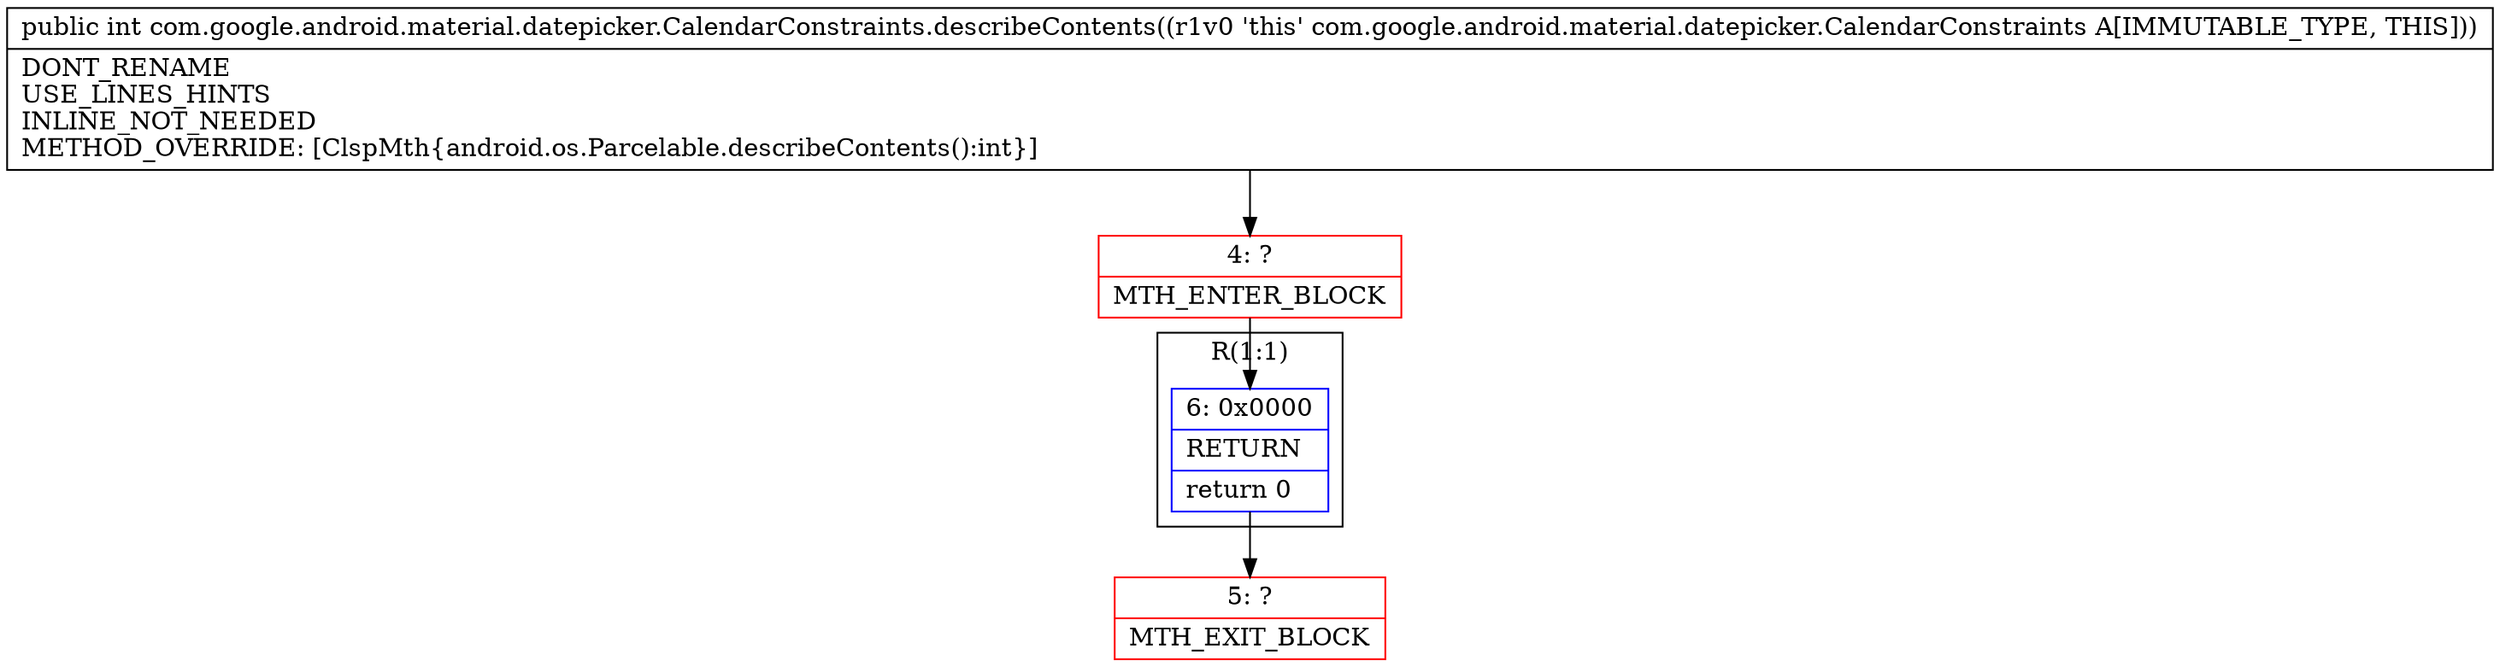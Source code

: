 digraph "CFG forcom.google.android.material.datepicker.CalendarConstraints.describeContents()I" {
subgraph cluster_Region_363436004 {
label = "R(1:1)";
node [shape=record,color=blue];
Node_6 [shape=record,label="{6\:\ 0x0000|RETURN\l|return 0\l}"];
}
Node_4 [shape=record,color=red,label="{4\:\ ?|MTH_ENTER_BLOCK\l}"];
Node_5 [shape=record,color=red,label="{5\:\ ?|MTH_EXIT_BLOCK\l}"];
MethodNode[shape=record,label="{public int com.google.android.material.datepicker.CalendarConstraints.describeContents((r1v0 'this' com.google.android.material.datepicker.CalendarConstraints A[IMMUTABLE_TYPE, THIS]))  | DONT_RENAME\lUSE_LINES_HINTS\lINLINE_NOT_NEEDED\lMETHOD_OVERRIDE: [ClspMth\{android.os.Parcelable.describeContents():int\}]\l}"];
MethodNode -> Node_4;Node_6 -> Node_5;
Node_4 -> Node_6;
}

